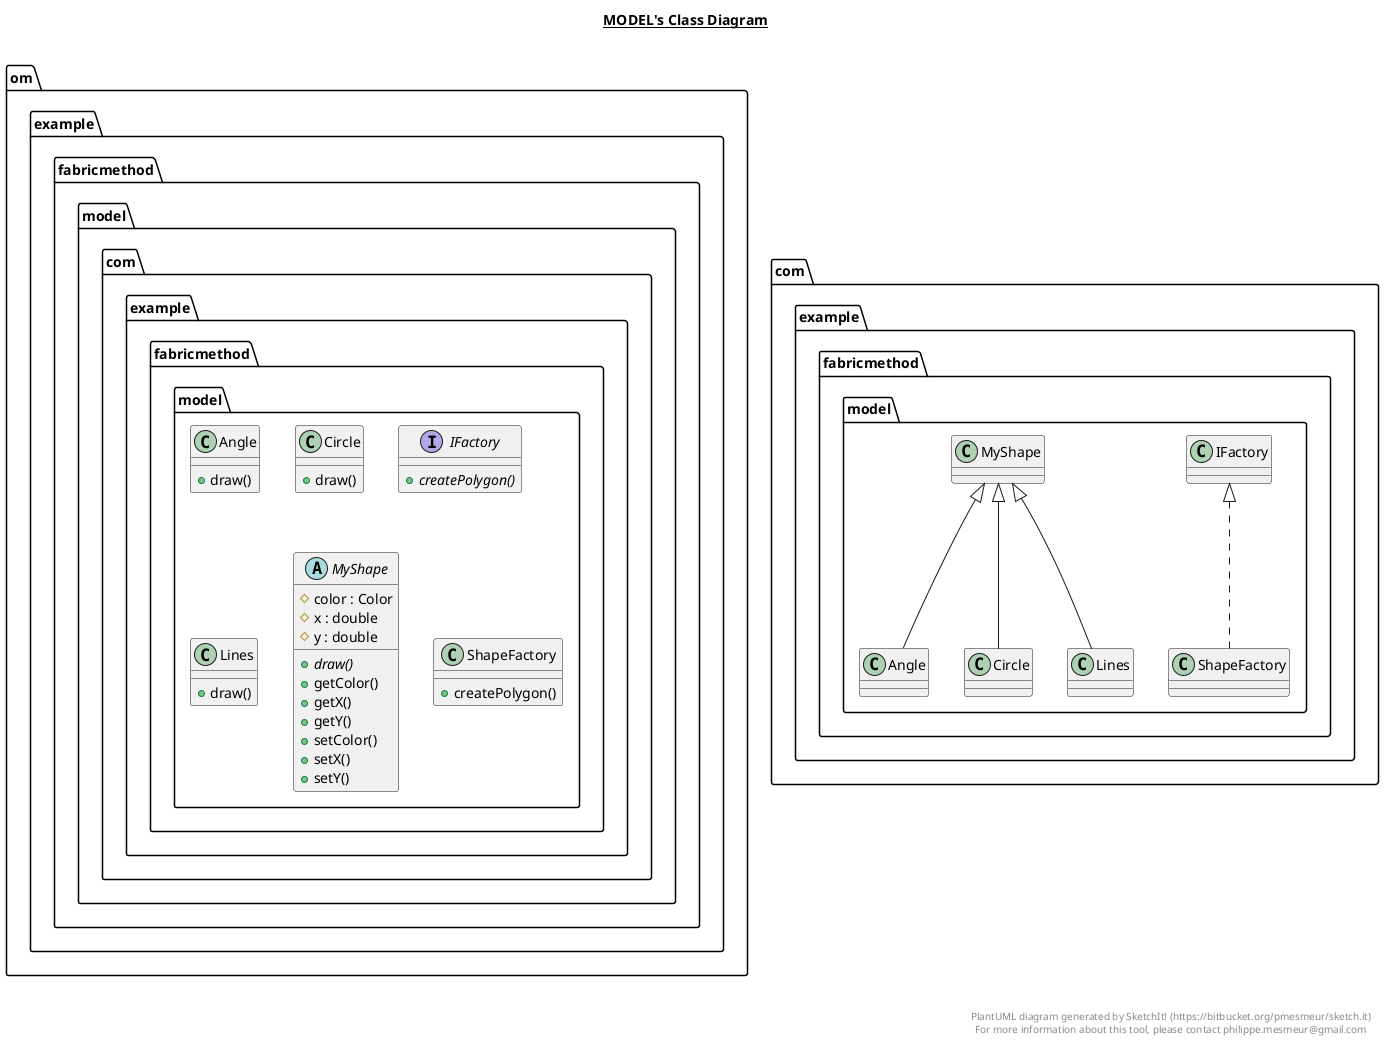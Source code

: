 @startuml

title __MODEL's Class Diagram__\n


    namespace om.example.fabricmethod {
      namespace model {
        class com.example.fabricmethod.model.Angle {
            + draw()
        }
      }
    }

  


    namespace om.example.fabricmethod {
      namespace model {
        class com.example.fabricmethod.model.Circle {
            + draw()
        }
      }
    }

  


    namespace om.example.fabricmethod {
      namespace model {
        interface com.example.fabricmethod.model.IFactory {
            {abstract} + createPolygon()
        }
      }
    }

  


    namespace om.example.fabricmethod {
      namespace model {
        class com.example.fabricmethod.model.Lines {
            + draw()
        }
      }
    }

  


    namespace om.example.fabricmethod {
      namespace model {
        abstract class com.example.fabricmethod.model.MyShape {
            # color : Color
            # x : double
            # y : double
            {abstract} + draw()
            + getColor()
            + getX()
            + getY()
            + setColor()
            + setX()
            + setY()
        }
      }
    }

  


    namespace om.example.fabricmethod {
      namespace model {
        class com.example.fabricmethod.model.ShapeFactory {
            + createPolygon()
        }
      }
    }

  

  com.example.fabricmethod.model.Angle -up-|> com.example.fabricmethod.model.MyShape
  com.example.fabricmethod.model.Circle -up-|> com.example.fabricmethod.model.MyShape
  com.example.fabricmethod.model.Lines -up-|> com.example.fabricmethod.model.MyShape
  com.example.fabricmethod.model.ShapeFactory .up.|> com.example.fabricmethod.model.IFactory


right footer


PlantUML diagram generated by SketchIt! (https://bitbucket.org/pmesmeur/sketch.it)
For more information about this tool, please contact philippe.mesmeur@gmail.com
endfooter

@enduml
